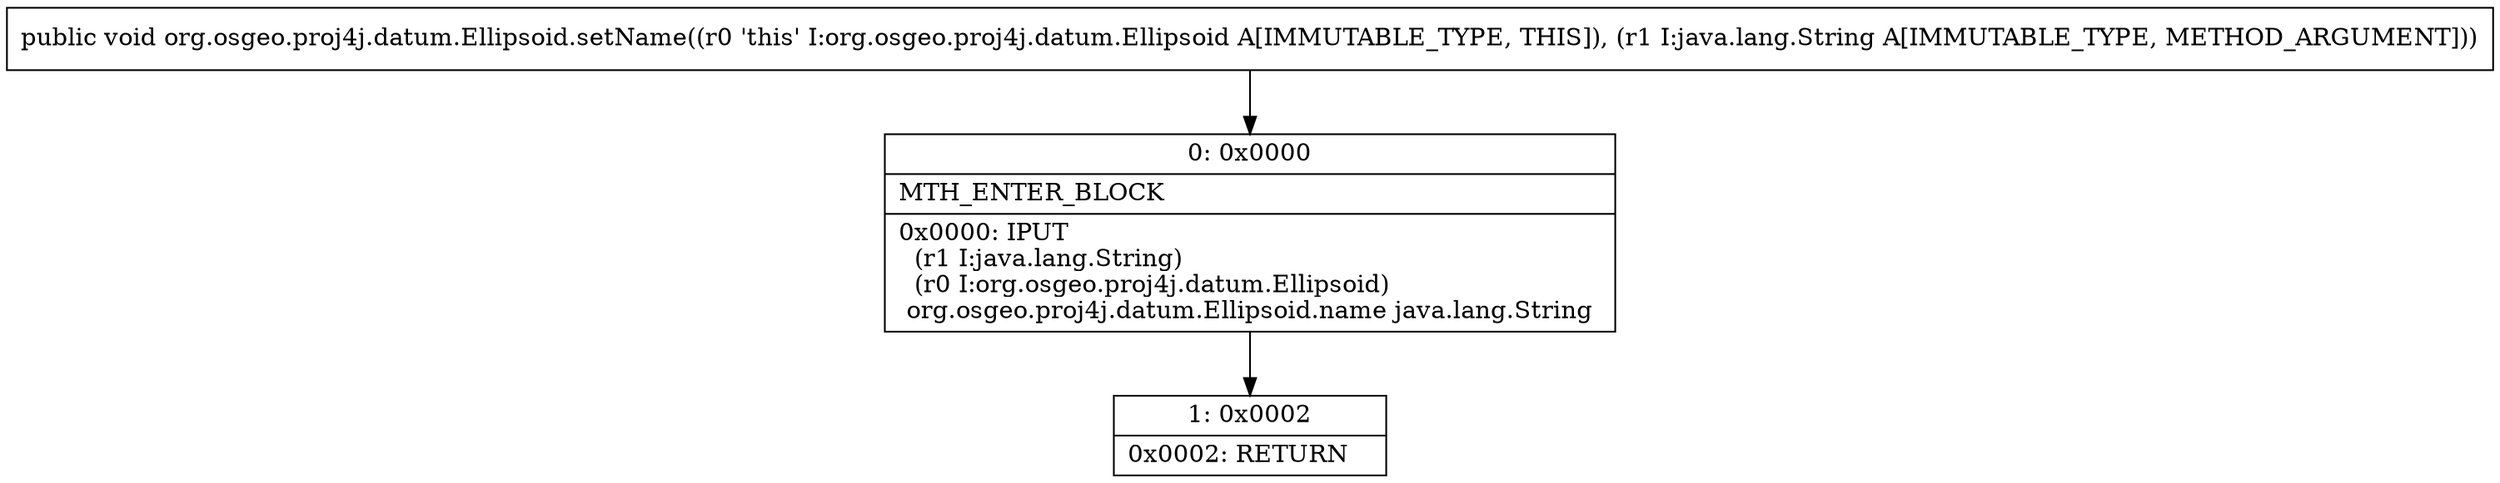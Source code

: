 digraph "CFG fororg.osgeo.proj4j.datum.Ellipsoid.setName(Ljava\/lang\/String;)V" {
Node_0 [shape=record,label="{0\:\ 0x0000|MTH_ENTER_BLOCK\l|0x0000: IPUT  \l  (r1 I:java.lang.String)\l  (r0 I:org.osgeo.proj4j.datum.Ellipsoid)\l org.osgeo.proj4j.datum.Ellipsoid.name java.lang.String \l}"];
Node_1 [shape=record,label="{1\:\ 0x0002|0x0002: RETURN   \l}"];
MethodNode[shape=record,label="{public void org.osgeo.proj4j.datum.Ellipsoid.setName((r0 'this' I:org.osgeo.proj4j.datum.Ellipsoid A[IMMUTABLE_TYPE, THIS]), (r1 I:java.lang.String A[IMMUTABLE_TYPE, METHOD_ARGUMENT])) }"];
MethodNode -> Node_0;
Node_0 -> Node_1;
}

